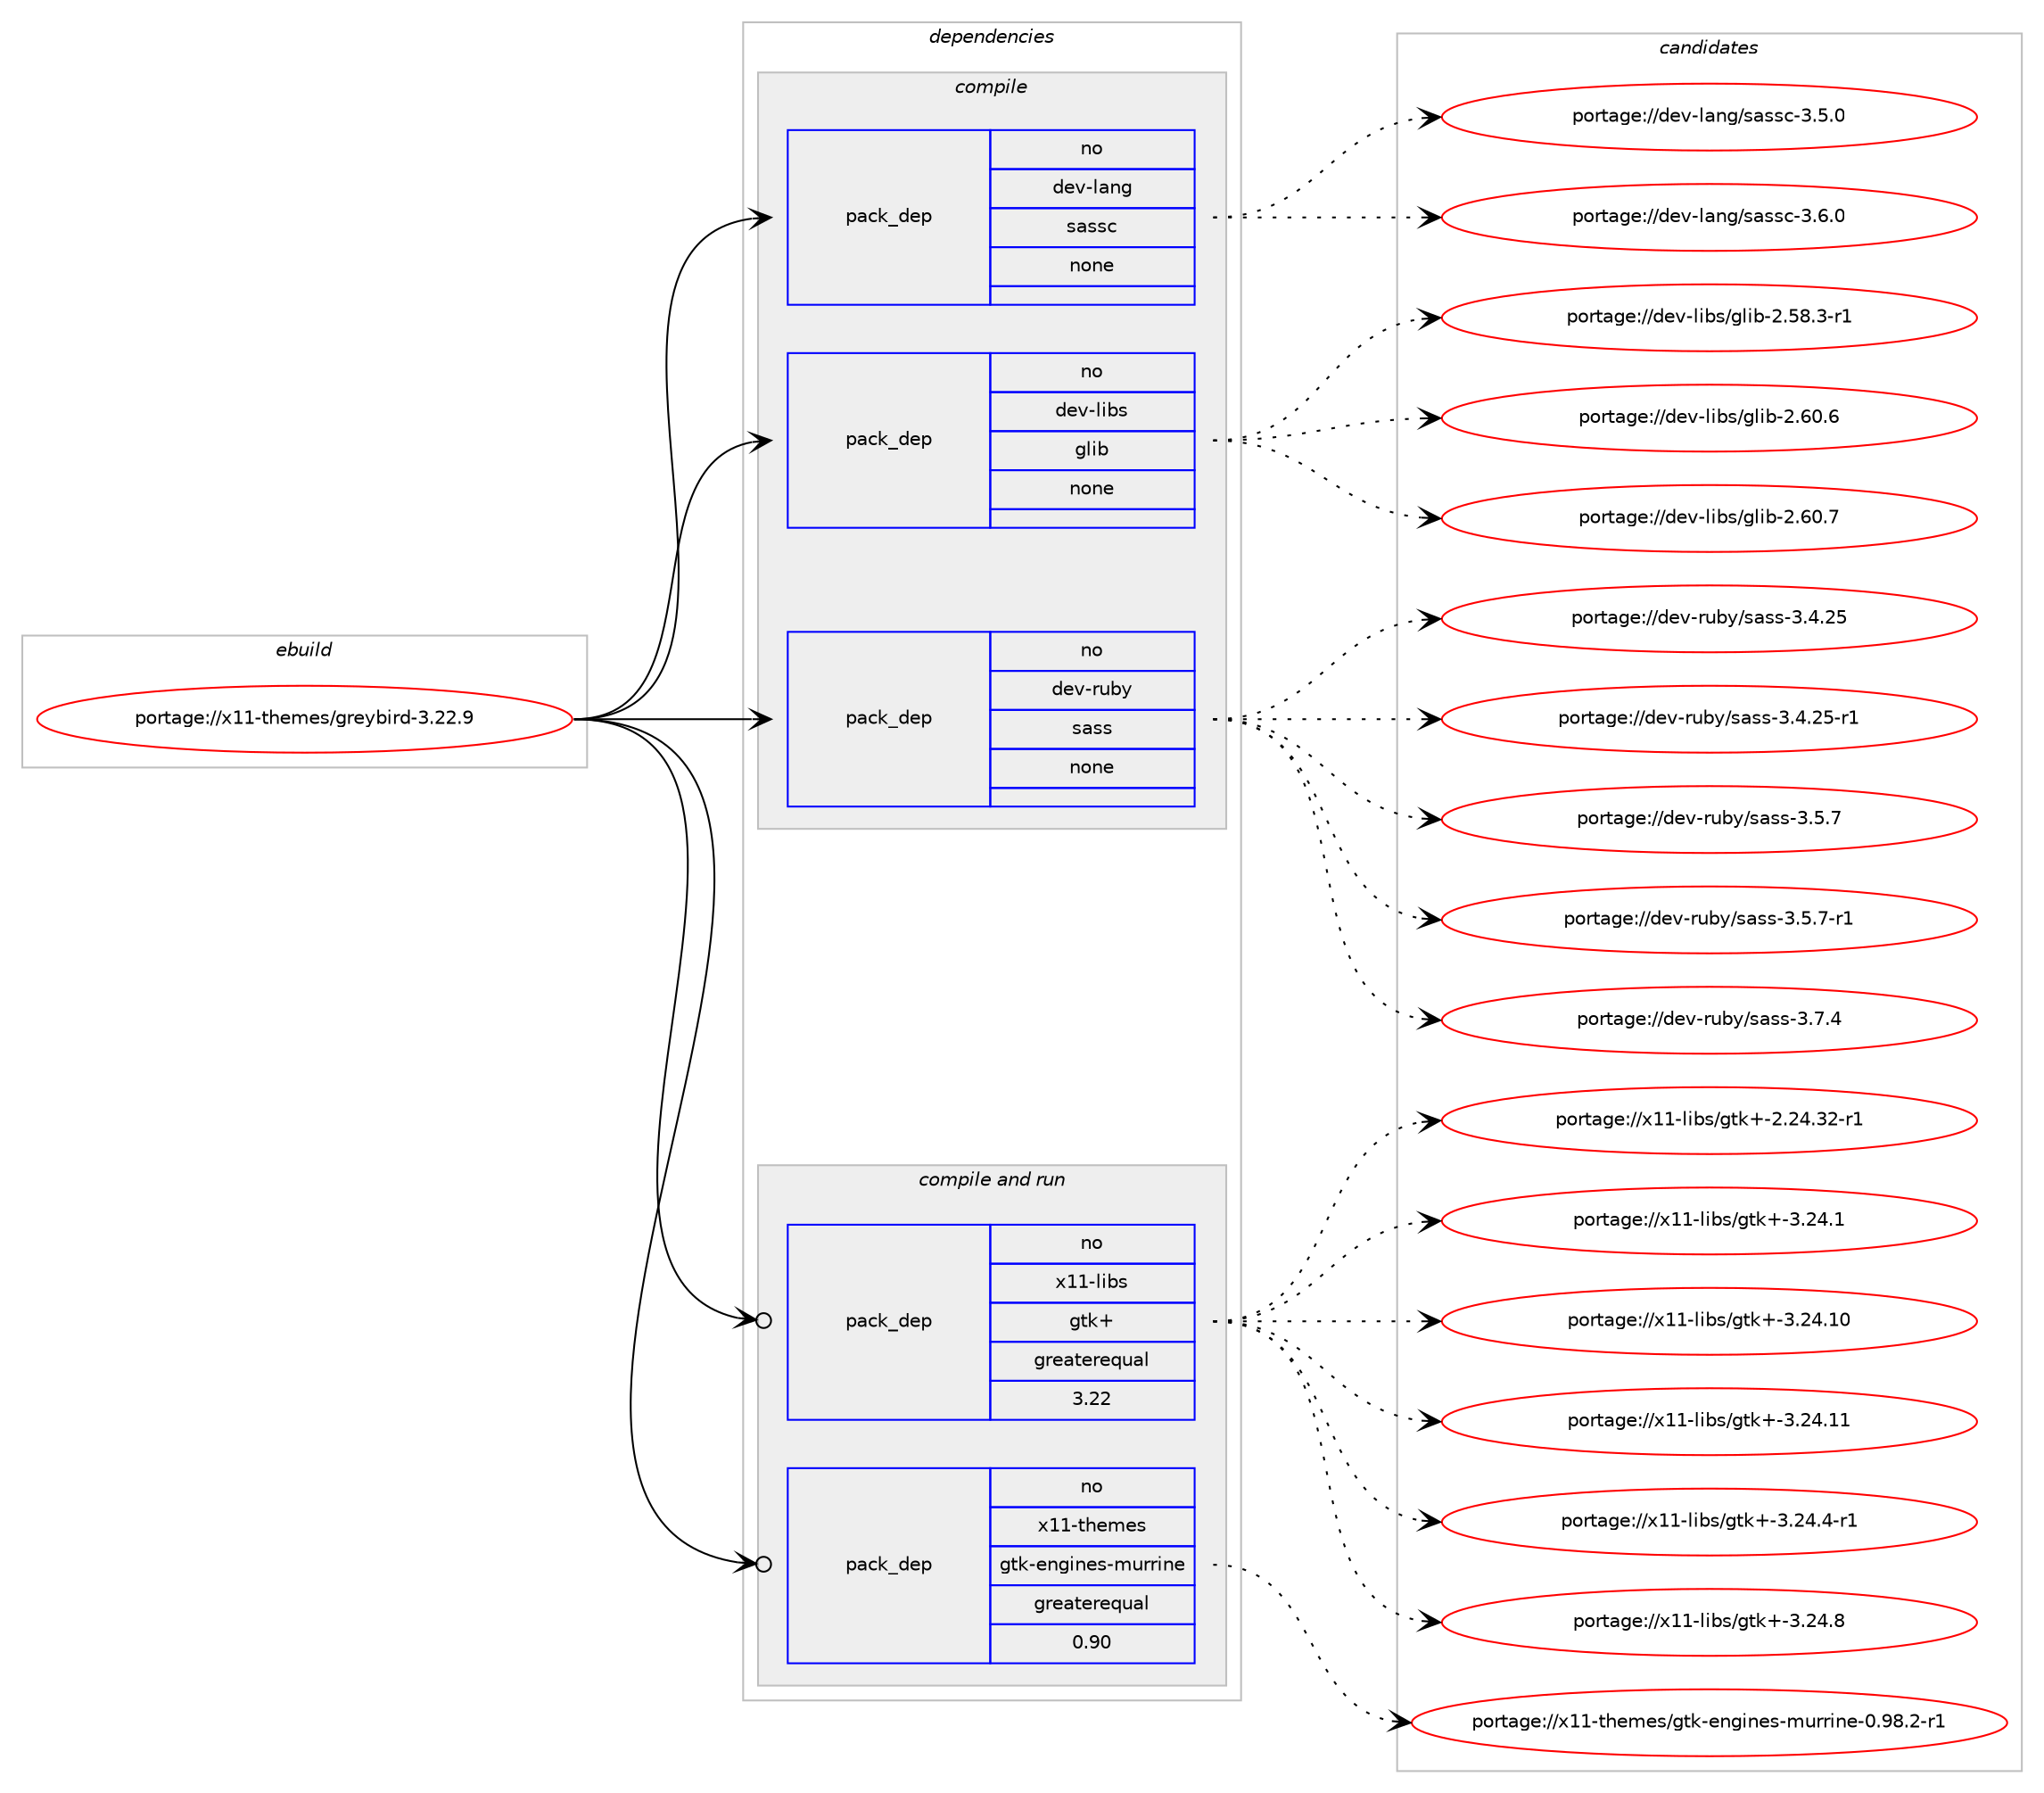 digraph prolog {

# *************
# Graph options
# *************

newrank=true;
concentrate=true;
compound=true;
graph [rankdir=LR,fontname=Helvetica,fontsize=10,ranksep=1.5];#, ranksep=2.5, nodesep=0.2];
edge  [arrowhead=vee];
node  [fontname=Helvetica,fontsize=10];

# **********
# The ebuild
# **********

subgraph cluster_leftcol {
color=gray;
rank=same;
label=<<i>ebuild</i>>;
id [label="portage://x11-themes/greybird-3.22.9", color=red, width=4, href="../x11-themes/greybird-3.22.9.svg"];
}

# ****************
# The dependencies
# ****************

subgraph cluster_midcol {
color=gray;
label=<<i>dependencies</i>>;
subgraph cluster_compile {
fillcolor="#eeeeee";
style=filled;
label=<<i>compile</i>>;
subgraph pack340857 {
dependency458136 [label=<<TABLE BORDER="0" CELLBORDER="1" CELLSPACING="0" CELLPADDING="4" WIDTH="220"><TR><TD ROWSPAN="6" CELLPADDING="30">pack_dep</TD></TR><TR><TD WIDTH="110">no</TD></TR><TR><TD>dev-lang</TD></TR><TR><TD>sassc</TD></TR><TR><TD>none</TD></TR><TR><TD></TD></TR></TABLE>>, shape=none, color=blue];
}
id:e -> dependency458136:w [weight=20,style="solid",arrowhead="vee"];
subgraph pack340858 {
dependency458137 [label=<<TABLE BORDER="0" CELLBORDER="1" CELLSPACING="0" CELLPADDING="4" WIDTH="220"><TR><TD ROWSPAN="6" CELLPADDING="30">pack_dep</TD></TR><TR><TD WIDTH="110">no</TD></TR><TR><TD>dev-libs</TD></TR><TR><TD>glib</TD></TR><TR><TD>none</TD></TR><TR><TD></TD></TR></TABLE>>, shape=none, color=blue];
}
id:e -> dependency458137:w [weight=20,style="solid",arrowhead="vee"];
subgraph pack340859 {
dependency458138 [label=<<TABLE BORDER="0" CELLBORDER="1" CELLSPACING="0" CELLPADDING="4" WIDTH="220"><TR><TD ROWSPAN="6" CELLPADDING="30">pack_dep</TD></TR><TR><TD WIDTH="110">no</TD></TR><TR><TD>dev-ruby</TD></TR><TR><TD>sass</TD></TR><TR><TD>none</TD></TR><TR><TD></TD></TR></TABLE>>, shape=none, color=blue];
}
id:e -> dependency458138:w [weight=20,style="solid",arrowhead="vee"];
}
subgraph cluster_compileandrun {
fillcolor="#eeeeee";
style=filled;
label=<<i>compile and run</i>>;
subgraph pack340860 {
dependency458139 [label=<<TABLE BORDER="0" CELLBORDER="1" CELLSPACING="0" CELLPADDING="4" WIDTH="220"><TR><TD ROWSPAN="6" CELLPADDING="30">pack_dep</TD></TR><TR><TD WIDTH="110">no</TD></TR><TR><TD>x11-libs</TD></TR><TR><TD>gtk+</TD></TR><TR><TD>greaterequal</TD></TR><TR><TD>3.22</TD></TR></TABLE>>, shape=none, color=blue];
}
id:e -> dependency458139:w [weight=20,style="solid",arrowhead="odotvee"];
subgraph pack340861 {
dependency458140 [label=<<TABLE BORDER="0" CELLBORDER="1" CELLSPACING="0" CELLPADDING="4" WIDTH="220"><TR><TD ROWSPAN="6" CELLPADDING="30">pack_dep</TD></TR><TR><TD WIDTH="110">no</TD></TR><TR><TD>x11-themes</TD></TR><TR><TD>gtk-engines-murrine</TD></TR><TR><TD>greaterequal</TD></TR><TR><TD>0.90</TD></TR></TABLE>>, shape=none, color=blue];
}
id:e -> dependency458140:w [weight=20,style="solid",arrowhead="odotvee"];
}
subgraph cluster_run {
fillcolor="#eeeeee";
style=filled;
label=<<i>run</i>>;
}
}

# **************
# The candidates
# **************

subgraph cluster_choices {
rank=same;
color=gray;
label=<<i>candidates</i>>;

subgraph choice340857 {
color=black;
nodesep=1;
choiceportage1001011184510897110103471159711511599455146534648 [label="portage://dev-lang/sassc-3.5.0", color=red, width=4,href="../dev-lang/sassc-3.5.0.svg"];
choiceportage1001011184510897110103471159711511599455146544648 [label="portage://dev-lang/sassc-3.6.0", color=red, width=4,href="../dev-lang/sassc-3.6.0.svg"];
dependency458136:e -> choiceportage1001011184510897110103471159711511599455146534648:w [style=dotted,weight="100"];
dependency458136:e -> choiceportage1001011184510897110103471159711511599455146544648:w [style=dotted,weight="100"];
}
subgraph choice340858 {
color=black;
nodesep=1;
choiceportage10010111845108105981154710310810598455046535646514511449 [label="portage://dev-libs/glib-2.58.3-r1", color=red, width=4,href="../dev-libs/glib-2.58.3-r1.svg"];
choiceportage1001011184510810598115471031081059845504654484654 [label="portage://dev-libs/glib-2.60.6", color=red, width=4,href="../dev-libs/glib-2.60.6.svg"];
choiceportage1001011184510810598115471031081059845504654484655 [label="portage://dev-libs/glib-2.60.7", color=red, width=4,href="../dev-libs/glib-2.60.7.svg"];
dependency458137:e -> choiceportage10010111845108105981154710310810598455046535646514511449:w [style=dotted,weight="100"];
dependency458137:e -> choiceportage1001011184510810598115471031081059845504654484654:w [style=dotted,weight="100"];
dependency458137:e -> choiceportage1001011184510810598115471031081059845504654484655:w [style=dotted,weight="100"];
}
subgraph choice340859 {
color=black;
nodesep=1;
choiceportage1001011184511411798121471159711511545514652465053 [label="portage://dev-ruby/sass-3.4.25", color=red, width=4,href="../dev-ruby/sass-3.4.25.svg"];
choiceportage10010111845114117981214711597115115455146524650534511449 [label="portage://dev-ruby/sass-3.4.25-r1", color=red, width=4,href="../dev-ruby/sass-3.4.25-r1.svg"];
choiceportage10010111845114117981214711597115115455146534655 [label="portage://dev-ruby/sass-3.5.7", color=red, width=4,href="../dev-ruby/sass-3.5.7.svg"];
choiceportage100101118451141179812147115971151154551465346554511449 [label="portage://dev-ruby/sass-3.5.7-r1", color=red, width=4,href="../dev-ruby/sass-3.5.7-r1.svg"];
choiceportage10010111845114117981214711597115115455146554652 [label="portage://dev-ruby/sass-3.7.4", color=red, width=4,href="../dev-ruby/sass-3.7.4.svg"];
dependency458138:e -> choiceportage1001011184511411798121471159711511545514652465053:w [style=dotted,weight="100"];
dependency458138:e -> choiceportage10010111845114117981214711597115115455146524650534511449:w [style=dotted,weight="100"];
dependency458138:e -> choiceportage10010111845114117981214711597115115455146534655:w [style=dotted,weight="100"];
dependency458138:e -> choiceportage100101118451141179812147115971151154551465346554511449:w [style=dotted,weight="100"];
dependency458138:e -> choiceportage10010111845114117981214711597115115455146554652:w [style=dotted,weight="100"];
}
subgraph choice340860 {
color=black;
nodesep=1;
choiceportage12049494510810598115471031161074345504650524651504511449 [label="portage://x11-libs/gtk+-2.24.32-r1", color=red, width=4,href="../x11-libs/gtk+-2.24.32-r1.svg"];
choiceportage12049494510810598115471031161074345514650524649 [label="portage://x11-libs/gtk+-3.24.1", color=red, width=4,href="../x11-libs/gtk+-3.24.1.svg"];
choiceportage1204949451081059811547103116107434551465052464948 [label="portage://x11-libs/gtk+-3.24.10", color=red, width=4,href="../x11-libs/gtk+-3.24.10.svg"];
choiceportage1204949451081059811547103116107434551465052464949 [label="portage://x11-libs/gtk+-3.24.11", color=red, width=4,href="../x11-libs/gtk+-3.24.11.svg"];
choiceportage120494945108105981154710311610743455146505246524511449 [label="portage://x11-libs/gtk+-3.24.4-r1", color=red, width=4,href="../x11-libs/gtk+-3.24.4-r1.svg"];
choiceportage12049494510810598115471031161074345514650524656 [label="portage://x11-libs/gtk+-3.24.8", color=red, width=4,href="../x11-libs/gtk+-3.24.8.svg"];
dependency458139:e -> choiceportage12049494510810598115471031161074345504650524651504511449:w [style=dotted,weight="100"];
dependency458139:e -> choiceportage12049494510810598115471031161074345514650524649:w [style=dotted,weight="100"];
dependency458139:e -> choiceportage1204949451081059811547103116107434551465052464948:w [style=dotted,weight="100"];
dependency458139:e -> choiceportage1204949451081059811547103116107434551465052464949:w [style=dotted,weight="100"];
dependency458139:e -> choiceportage120494945108105981154710311610743455146505246524511449:w [style=dotted,weight="100"];
dependency458139:e -> choiceportage12049494510810598115471031161074345514650524656:w [style=dotted,weight="100"];
}
subgraph choice340861 {
color=black;
nodesep=1;
choiceportage120494945116104101109101115471031161074510111010310511010111545109117114114105110101454846575646504511449 [label="portage://x11-themes/gtk-engines-murrine-0.98.2-r1", color=red, width=4,href="../x11-themes/gtk-engines-murrine-0.98.2-r1.svg"];
dependency458140:e -> choiceportage120494945116104101109101115471031161074510111010310511010111545109117114114105110101454846575646504511449:w [style=dotted,weight="100"];
}
}

}
